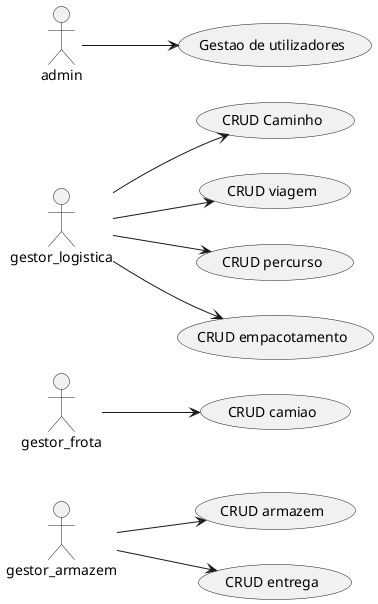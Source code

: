 @startuml

left to right direction


gestor_armazem --> (CRUD armazem)
gestor_armazem --> (CRUD entrega)

gestor_frota  --> (CRUD camiao)

gestor_logistica --> (CRUD Caminho)
gestor_logistica --> (CRUD viagem)
gestor_logistica --> (CRUD percurso)
gestor_logistica --> (CRUD empacotamento)

admin --> (Gestao de utilizadores)


@enduml

